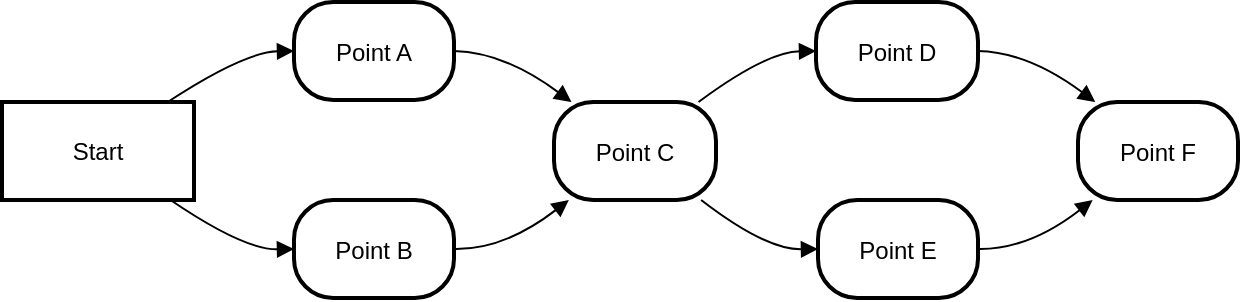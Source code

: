 <mxfile version="24.8.6">
  <diagram name="Page-1" id="eDe36wRuAWo21eqL9cLb">
    <mxGraphModel>
      <root>
        <mxCell id="0" />
        <mxCell id="1" parent="0" />
        <mxCell id="2" value="Start" style="whiteSpace=wrap;strokeWidth=2;" vertex="1" parent="1">
          <mxGeometry x="8" y="58" width="96" height="49" as="geometry" />
        </mxCell>
        <mxCell id="3" value="Point A" style="rounded=1;arcSize=40;strokeWidth=2" vertex="1" parent="1">
          <mxGeometry x="154" y="8" width="80" height="49" as="geometry" />
        </mxCell>
        <mxCell id="4" value="Point B" style="rounded=1;arcSize=40;strokeWidth=2" vertex="1" parent="1">
          <mxGeometry x="154" y="107" width="80" height="49" as="geometry" />
        </mxCell>
        <mxCell id="5" value="Point C" style="rounded=1;arcSize=40;strokeWidth=2" vertex="1" parent="1">
          <mxGeometry x="284" y="58" width="81" height="49" as="geometry" />
        </mxCell>
        <mxCell id="6" value="Point D" style="rounded=1;arcSize=40;strokeWidth=2" vertex="1" parent="1">
          <mxGeometry x="415" y="8" width="81" height="49" as="geometry" />
        </mxCell>
        <mxCell id="7" value="Point E" style="rounded=1;arcSize=40;strokeWidth=2" vertex="1" parent="1">
          <mxGeometry x="416" y="107" width="80" height="49" as="geometry" />
        </mxCell>
        <mxCell id="8" value="Point F" style="rounded=1;arcSize=40;strokeWidth=2" vertex="1" parent="1">
          <mxGeometry x="546" y="58" width="80" height="49" as="geometry" />
        </mxCell>
        <mxCell id="9" value="" style="curved=1;startArrow=none;endArrow=block;exitX=0.87;exitY=-0.01;entryX=0;entryY=0.5;" edge="1" parent="1" source="2" target="3">
          <mxGeometry relative="1" as="geometry">
            <Array as="points">
              <mxPoint x="129" y="33" />
            </Array>
          </mxGeometry>
        </mxCell>
        <mxCell id="10" value="" style="curved=1;startArrow=none;endArrow=block;exitX=0.87;exitY=0.99;entryX=0;entryY=0.5;" edge="1" parent="1" source="2" target="4">
          <mxGeometry relative="1" as="geometry">
            <Array as="points">
              <mxPoint x="129" y="132" />
            </Array>
          </mxGeometry>
        </mxCell>
        <mxCell id="11" value="" style="curved=1;startArrow=none;endArrow=block;exitX=1;exitY=0.5;entryX=0.1;entryY=-0.01;" edge="1" parent="1" source="3" target="5">
          <mxGeometry relative="1" as="geometry">
            <Array as="points">
              <mxPoint x="259" y="33" />
            </Array>
          </mxGeometry>
        </mxCell>
        <mxCell id="12" value="" style="curved=1;startArrow=none;endArrow=block;exitX=1;exitY=0.5;entryX=0.1;entryY=0.99;" edge="1" parent="1" source="4" target="5">
          <mxGeometry relative="1" as="geometry">
            <Array as="points">
              <mxPoint x="259" y="132" />
            </Array>
          </mxGeometry>
        </mxCell>
        <mxCell id="13" value="" style="curved=1;startArrow=none;endArrow=block;exitX=0.9;exitY=-0.01;entryX=0;entryY=0.5;" edge="1" parent="1" source="5" target="6">
          <mxGeometry relative="1" as="geometry">
            <Array as="points">
              <mxPoint x="390" y="33" />
            </Array>
          </mxGeometry>
        </mxCell>
        <mxCell id="14" value="" style="curved=1;startArrow=none;endArrow=block;exitX=0.9;exitY=0.99;entryX=0;entryY=0.5;" edge="1" parent="1" source="5" target="7">
          <mxGeometry relative="1" as="geometry">
            <Array as="points">
              <mxPoint x="390" y="132" />
            </Array>
          </mxGeometry>
        </mxCell>
        <mxCell id="15" value="" style="curved=1;startArrow=none;endArrow=block;exitX=1.01;exitY=0.5;entryX=0.1;entryY=-0.01;" edge="1" parent="1" source="6" target="8">
          <mxGeometry relative="1" as="geometry">
            <Array as="points">
              <mxPoint x="521" y="33" />
            </Array>
          </mxGeometry>
        </mxCell>
        <mxCell id="16" value="" style="curved=1;startArrow=none;endArrow=block;exitX=1;exitY=0.5;entryX=0.1;entryY=0.99;" edge="1" parent="1" source="7" target="8">
          <mxGeometry relative="1" as="geometry">
            <Array as="points">
              <mxPoint x="521" y="132" />
            </Array>
          </mxGeometry>
        </mxCell>
      </root>
    </mxGraphModel>
  </diagram>
</mxfile>
